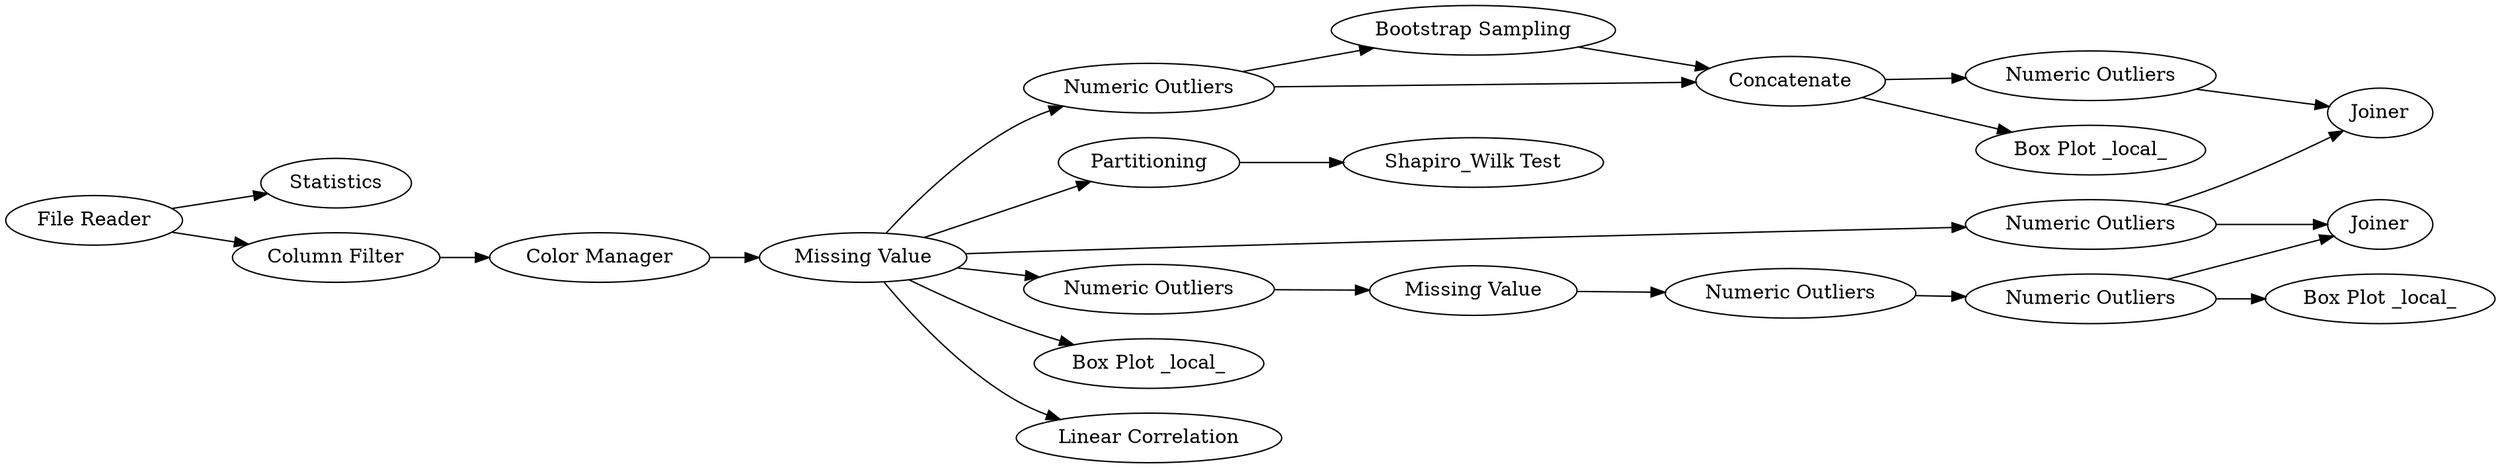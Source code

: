 digraph {
	20 -> 21
	5 -> 4
	23 -> 24
	13 -> 14
	4 -> 23
	4 -> 19
	4 -> 16
	4 -> 12
	19 -> 27
	26 -> 27
	1 -> 2
	25 -> 28
	17 -> 18
	25 -> 26
	20 -> 22
	3 -> 5
	19 -> 22
	18 -> 20
	4 -> 15
	24 -> 25
	23 -> 25
	4 -> 13
	16 -> 17
	1 -> 3
	27 [label=Joiner]
	18 [label="Numeric Outliers"]
	21 [label="Box Plot _local_"]
	26 [label="Numeric Outliers"]
	17 [label="Missing Value"]
	3 [label="Column Filter"]
	19 [label="Numeric Outliers"]
	24 [label="Bootstrap Sampling"]
	15 [label="Linear Correlation"]
	25 [label=Concatenate]
	12 [label="Box Plot _local_"]
	16 [label="Numeric Outliers"]
	1 [label="File Reader"]
	22 [label=Joiner]
	28 [label="Box Plot _local_"]
	23 [label="Numeric Outliers"]
	4 [label="Missing Value"]
	14 [label="Shapiro_Wilk Test"]
	5 [label="Color Manager"]
	13 [label=Partitioning]
	20 [label="Numeric Outliers"]
	2 [label=Statistics]
	rankdir=LR
}

